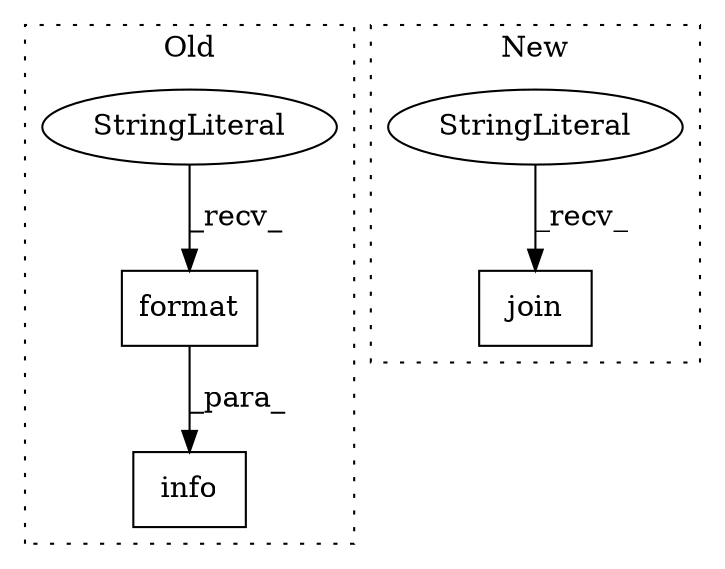 digraph G {
subgraph cluster0 {
1 [label="info" a="32" s="9592,9674" l="5,1" shape="box"];
3 [label="format" a="32" s="9654,9673" l="7,1" shape="box"];
5 [label="StringLiteral" a="45" s="9633" l="20" shape="ellipse"];
label = "Old";
style="dotted";
}
subgraph cluster1 {
2 [label="join" a="32" s="11393,11407" l="5,1" shape="box"];
4 [label="StringLiteral" a="45" s="11389" l="3" shape="ellipse"];
label = "New";
style="dotted";
}
3 -> 1 [label="_para_"];
4 -> 2 [label="_recv_"];
5 -> 3 [label="_recv_"];
}